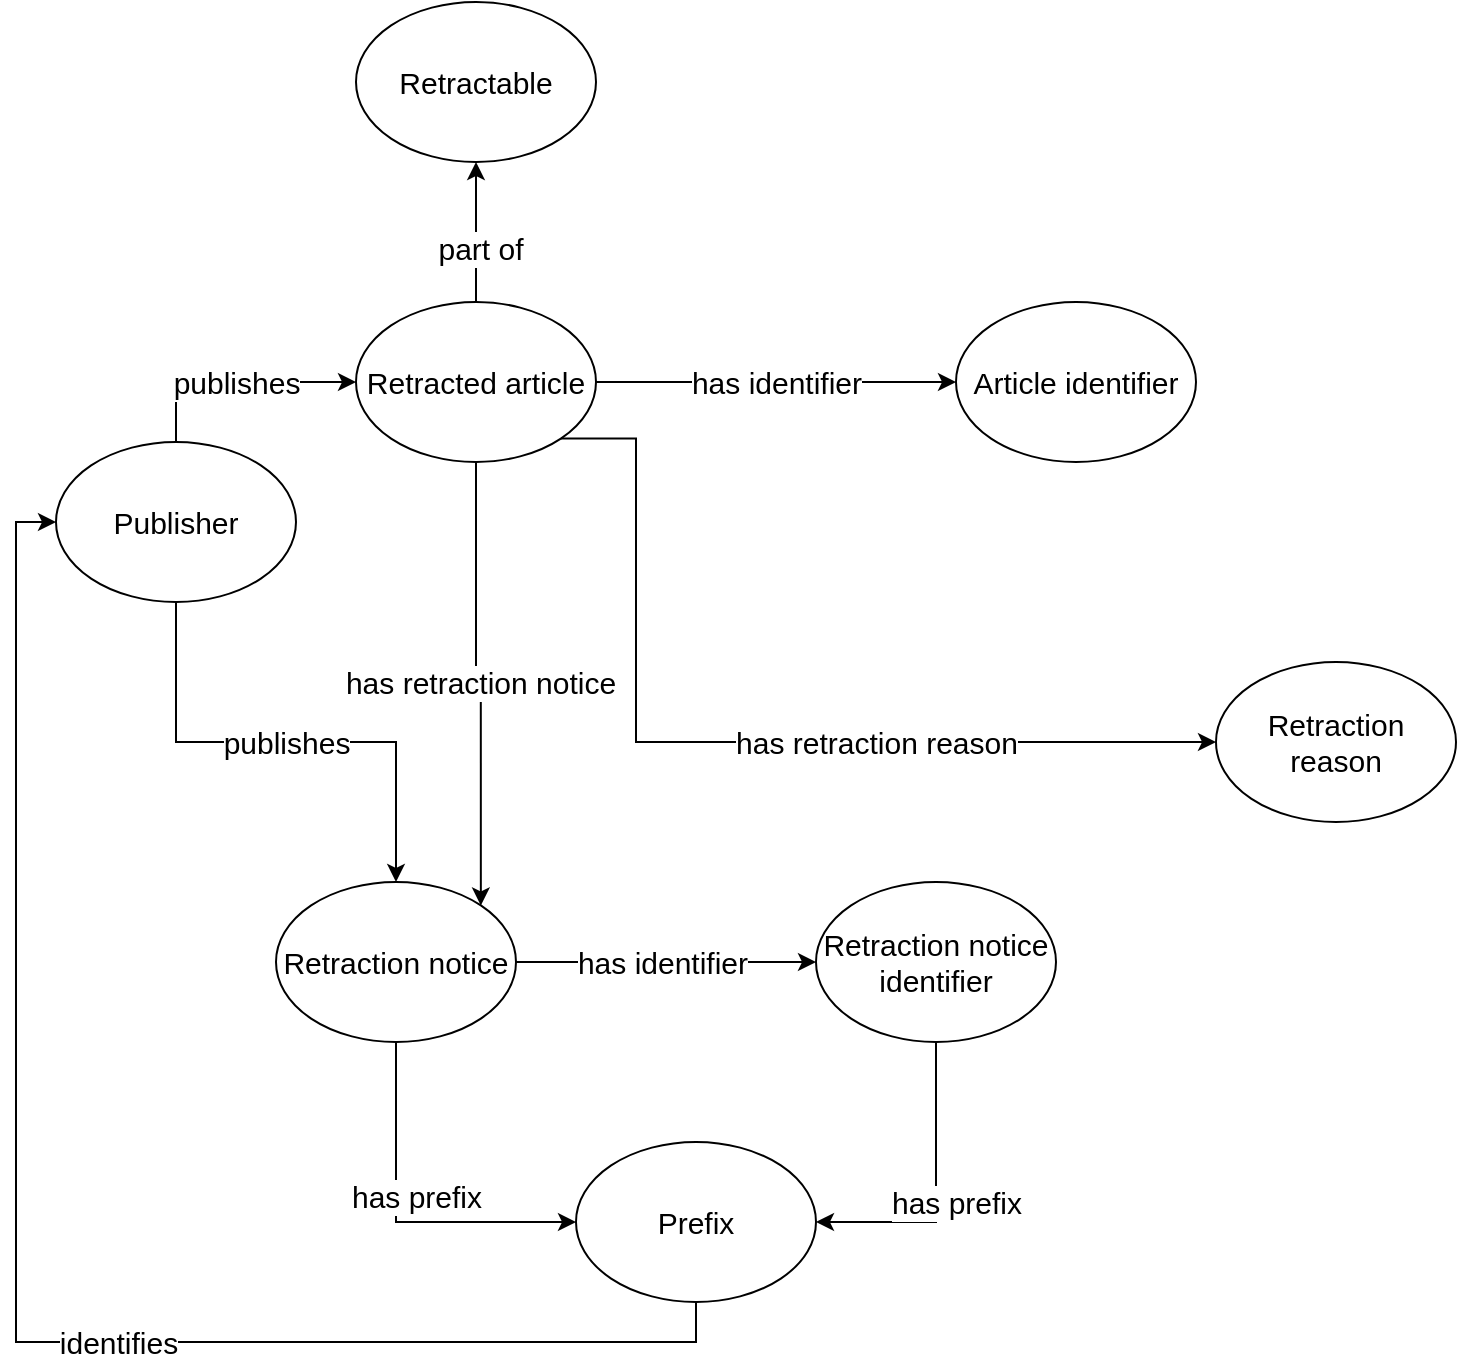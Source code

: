 <mxfile version="20.8.23" type="github">
  <diagram name="Page-1" id="LsthsXFHl_6-df3M3dnc">
    <mxGraphModel dx="1367" dy="1276" grid="1" gridSize="10" guides="1" tooltips="1" connect="1" arrows="1" fold="1" page="1" pageScale="1" pageWidth="700" pageHeight="900" math="0" shadow="0">
      <root>
        <mxCell id="0" />
        <mxCell id="1" parent="0" />
        <mxCell id="31XeDR471OlyRNw3_M1--8" style="edgeStyle=orthogonalEdgeStyle;rounded=0;orthogonalLoop=1;jettySize=auto;html=1;exitX=0.5;exitY=0;exitDx=0;exitDy=0;entryX=0.5;entryY=1;entryDx=0;entryDy=0;fontSize=15;" edge="1" parent="1" source="31XeDR471OlyRNw3_M1--1" target="31XeDR471OlyRNw3_M1--7">
          <mxGeometry relative="1" as="geometry" />
        </mxCell>
        <mxCell id="31XeDR471OlyRNw3_M1--14" value="part of" style="edgeLabel;html=1;align=center;verticalAlign=middle;resizable=0;points=[];fontSize=15;" vertex="1" connectable="0" parent="31XeDR471OlyRNw3_M1--8">
          <mxGeometry x="-0.235" y="-2" relative="1" as="geometry">
            <mxPoint as="offset" />
          </mxGeometry>
        </mxCell>
        <mxCell id="31XeDR471OlyRNw3_M1--9" value="has identifier" style="edgeStyle=orthogonalEdgeStyle;rounded=0;orthogonalLoop=1;jettySize=auto;html=1;entryX=0;entryY=0.5;entryDx=0;entryDy=0;fontSize=15;" edge="1" parent="1" source="31XeDR471OlyRNw3_M1--1" target="31XeDR471OlyRNw3_M1--4">
          <mxGeometry relative="1" as="geometry" />
        </mxCell>
        <mxCell id="31XeDR471OlyRNw3_M1--10" value="has retraction notice" style="edgeStyle=orthogonalEdgeStyle;rounded=0;orthogonalLoop=1;jettySize=auto;html=1;fontSize=15;entryX=1;entryY=0;entryDx=0;entryDy=0;" edge="1" parent="1" source="31XeDR471OlyRNw3_M1--1" target="31XeDR471OlyRNw3_M1--2">
          <mxGeometry relative="1" as="geometry">
            <mxPoint x="280" y="360" as="targetPoint" />
          </mxGeometry>
        </mxCell>
        <mxCell id="31XeDR471OlyRNw3_M1--25" value="has retraction reason" style="edgeStyle=orthogonalEdgeStyle;rounded=0;orthogonalLoop=1;jettySize=auto;html=1;exitX=1;exitY=1;exitDx=0;exitDy=0;entryX=0;entryY=0.5;entryDx=0;entryDy=0;fontSize=15;" edge="1" parent="1" source="31XeDR471OlyRNw3_M1--1" target="31XeDR471OlyRNw3_M1--23">
          <mxGeometry x="0.291" relative="1" as="geometry">
            <Array as="points">
              <mxPoint x="360" y="248" />
              <mxPoint x="360" y="400" />
            </Array>
            <mxPoint as="offset" />
          </mxGeometry>
        </mxCell>
        <mxCell id="31XeDR471OlyRNw3_M1--1" value="Retracted article" style="ellipse;whiteSpace=wrap;html=1;fontSize=15;" vertex="1" parent="1">
          <mxGeometry x="220" y="180" width="120" height="80" as="geometry" />
        </mxCell>
        <mxCell id="31XeDR471OlyRNw3_M1--11" style="edgeStyle=orthogonalEdgeStyle;rounded=0;orthogonalLoop=1;jettySize=auto;html=1;entryX=0;entryY=0.5;entryDx=0;entryDy=0;exitX=1;exitY=0.5;exitDx=0;exitDy=0;fontSize=15;" edge="1" parent="1" source="31XeDR471OlyRNw3_M1--2" target="31XeDR471OlyRNw3_M1--3">
          <mxGeometry relative="1" as="geometry">
            <mxPoint x="330" y="510" as="sourcePoint" />
          </mxGeometry>
        </mxCell>
        <mxCell id="31XeDR471OlyRNw3_M1--15" value="has identifier" style="edgeLabel;html=1;align=center;verticalAlign=middle;resizable=0;points=[];fontSize=15;" vertex="1" connectable="0" parent="31XeDR471OlyRNw3_M1--11">
          <mxGeometry x="-0.167" y="-2" relative="1" as="geometry">
            <mxPoint x="10" y="-2" as="offset" />
          </mxGeometry>
        </mxCell>
        <mxCell id="31XeDR471OlyRNw3_M1--12" style="edgeStyle=orthogonalEdgeStyle;rounded=0;orthogonalLoop=1;jettySize=auto;html=1;entryX=0;entryY=0.5;entryDx=0;entryDy=0;exitX=0.5;exitY=1;exitDx=0;exitDy=0;fontSize=15;" edge="1" parent="1" source="31XeDR471OlyRNw3_M1--2" target="31XeDR471OlyRNw3_M1--6">
          <mxGeometry relative="1" as="geometry">
            <mxPoint x="270" y="550" as="sourcePoint" />
          </mxGeometry>
        </mxCell>
        <mxCell id="31XeDR471OlyRNw3_M1--16" value="has prefix" style="edgeLabel;html=1;align=center;verticalAlign=middle;resizable=0;points=[];fontSize=15;" vertex="1" connectable="0" parent="31XeDR471OlyRNw3_M1--12">
          <mxGeometry x="-0.533" y="2" relative="1" as="geometry">
            <mxPoint x="8" y="35" as="offset" />
          </mxGeometry>
        </mxCell>
        <mxCell id="31XeDR471OlyRNw3_M1--2" value="Retraction notice" style="ellipse;whiteSpace=wrap;html=1;fontSize=15;" vertex="1" parent="1">
          <mxGeometry x="180" y="470" width="120" height="80" as="geometry" />
        </mxCell>
        <mxCell id="31XeDR471OlyRNw3_M1--13" value="has prefix" style="edgeStyle=orthogonalEdgeStyle;rounded=0;orthogonalLoop=1;jettySize=auto;html=1;entryX=1;entryY=0.5;entryDx=0;entryDy=0;fontSize=15;" edge="1" parent="1" source="31XeDR471OlyRNw3_M1--3" target="31XeDR471OlyRNw3_M1--6">
          <mxGeometry x="0.066" y="10" relative="1" as="geometry">
            <mxPoint as="offset" />
          </mxGeometry>
        </mxCell>
        <mxCell id="31XeDR471OlyRNw3_M1--3" value="Retraction notice identifier" style="ellipse;whiteSpace=wrap;html=1;fontSize=15;" vertex="1" parent="1">
          <mxGeometry x="450" y="470" width="120" height="80" as="geometry" />
        </mxCell>
        <mxCell id="31XeDR471OlyRNw3_M1--4" value="Article identifier" style="ellipse;whiteSpace=wrap;html=1;fontSize=15;" vertex="1" parent="1">
          <mxGeometry x="520" y="180" width="120" height="80" as="geometry" />
        </mxCell>
        <mxCell id="31XeDR471OlyRNw3_M1--19" value="identifies" style="edgeStyle=orthogonalEdgeStyle;rounded=0;orthogonalLoop=1;jettySize=auto;html=1;entryX=0;entryY=0.5;entryDx=0;entryDy=0;exitX=0.5;exitY=1;exitDx=0;exitDy=0;fontSize=15;" edge="1" parent="1" source="31XeDR471OlyRNw3_M1--6" target="31XeDR471OlyRNw3_M1--18">
          <mxGeometry x="-0.216" relative="1" as="geometry">
            <mxPoint as="offset" />
          </mxGeometry>
        </mxCell>
        <mxCell id="31XeDR471OlyRNw3_M1--6" value="Prefix" style="ellipse;whiteSpace=wrap;html=1;fontSize=15;" vertex="1" parent="1">
          <mxGeometry x="330" y="600" width="120" height="80" as="geometry" />
        </mxCell>
        <mxCell id="31XeDR471OlyRNw3_M1--7" value="Retractable" style="ellipse;whiteSpace=wrap;html=1;fontSize=15;" vertex="1" parent="1">
          <mxGeometry x="220" y="30" width="120" height="80" as="geometry" />
        </mxCell>
        <mxCell id="31XeDR471OlyRNw3_M1--21" value="publishes" style="edgeStyle=orthogonalEdgeStyle;rounded=0;orthogonalLoop=1;jettySize=auto;html=1;exitX=0.5;exitY=0;exitDx=0;exitDy=0;fontSize=15;" edge="1" parent="1" source="31XeDR471OlyRNw3_M1--18" target="31XeDR471OlyRNw3_M1--1">
          <mxGeometry relative="1" as="geometry" />
        </mxCell>
        <mxCell id="31XeDR471OlyRNw3_M1--22" value="publishes" style="edgeStyle=orthogonalEdgeStyle;rounded=0;orthogonalLoop=1;jettySize=auto;html=1;exitX=0.5;exitY=1;exitDx=0;exitDy=0;fontSize=15;" edge="1" parent="1" source="31XeDR471OlyRNw3_M1--18" target="31XeDR471OlyRNw3_M1--2">
          <mxGeometry relative="1" as="geometry" />
        </mxCell>
        <mxCell id="31XeDR471OlyRNw3_M1--18" value="Publisher" style="ellipse;whiteSpace=wrap;html=1;fontSize=15;" vertex="1" parent="1">
          <mxGeometry x="70" y="250" width="120" height="80" as="geometry" />
        </mxCell>
        <mxCell id="31XeDR471OlyRNw3_M1--23" value="Retraction reason" style="ellipse;whiteSpace=wrap;html=1;fontSize=15;" vertex="1" parent="1">
          <mxGeometry x="650" y="360" width="120" height="80" as="geometry" />
        </mxCell>
      </root>
    </mxGraphModel>
  </diagram>
</mxfile>

